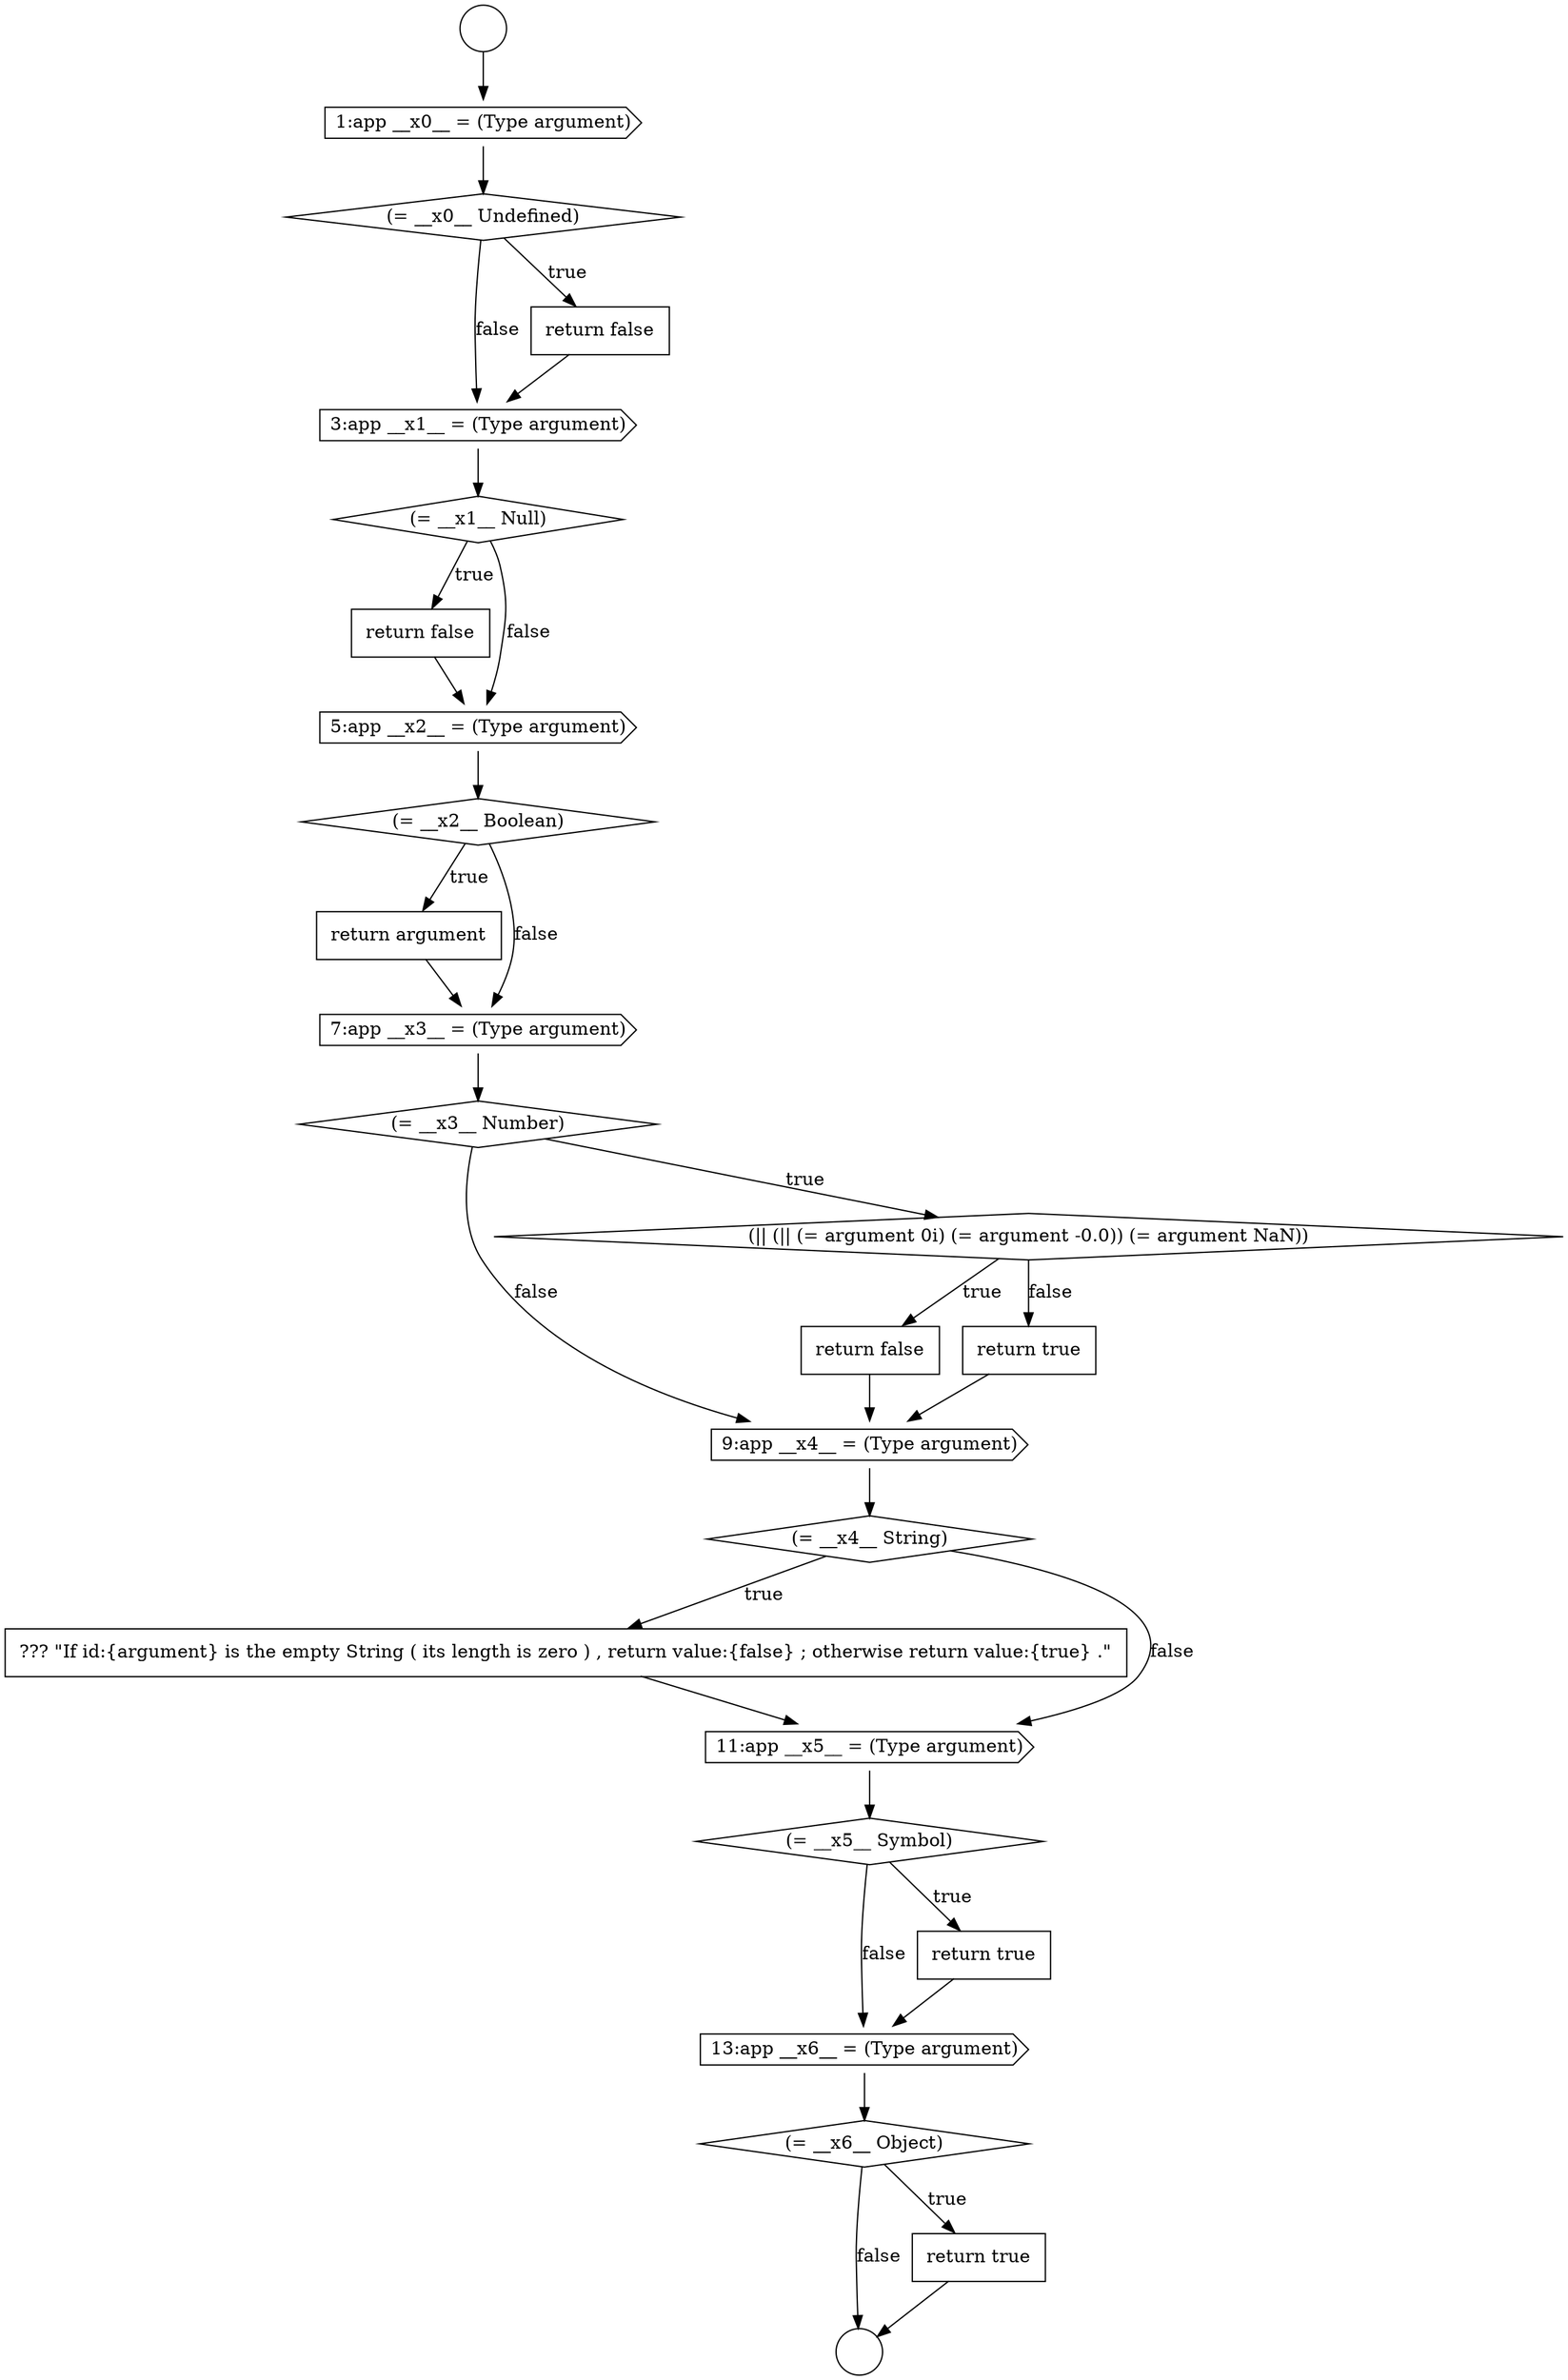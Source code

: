 digraph {
  node20124 [shape=none, margin=0, label=<<font color="black">
    <table border="0" cellborder="1" cellspacing="0" cellpadding="10">
      <tr><td align="left">return argument</td></tr>
    </table>
  </font>> color="black" fillcolor="white" style=filled]
  node20136 [shape=cds, label=<<font color="black">13:app __x6__ = (Type argument)</font>> color="black" fillcolor="white" style=filled]
  node20117 [shape=diamond, label=<<font color="black">(= __x0__ Undefined)</font>> color="black" fillcolor="white" style=filled]
  node20134 [shape=diamond, label=<<font color="black">(= __x5__ Symbol)</font>> color="black" fillcolor="white" style=filled]
  node20130 [shape=cds, label=<<font color="black">9:app __x4__ = (Type argument)</font>> color="black" fillcolor="white" style=filled]
  node20121 [shape=none, margin=0, label=<<font color="black">
    <table border="0" cellborder="1" cellspacing="0" cellpadding="10">
      <tr><td align="left">return false</td></tr>
    </table>
  </font>> color="black" fillcolor="white" style=filled]
  node20119 [shape=cds, label=<<font color="black">3:app __x1__ = (Type argument)</font>> color="black" fillcolor="white" style=filled]
  node20122 [shape=cds, label=<<font color="black">5:app __x2__ = (Type argument)</font>> color="black" fillcolor="white" style=filled]
  node20132 [shape=none, margin=0, label=<<font color="black">
    <table border="0" cellborder="1" cellspacing="0" cellpadding="10">
      <tr><td align="left">??? &quot;If id:{argument} is the empty String ( its length is zero ) , return value:{false} ; otherwise return value:{true} .&quot;</td></tr>
    </table>
  </font>> color="black" fillcolor="white" style=filled]
  node20123 [shape=diamond, label=<<font color="black">(= __x2__ Boolean)</font>> color="black" fillcolor="white" style=filled]
  node20114 [shape=circle label=" " color="black" fillcolor="white" style=filled]
  node20128 [shape=none, margin=0, label=<<font color="black">
    <table border="0" cellborder="1" cellspacing="0" cellpadding="10">
      <tr><td align="left">return false</td></tr>
    </table>
  </font>> color="black" fillcolor="white" style=filled]
  node20133 [shape=cds, label=<<font color="black">11:app __x5__ = (Type argument)</font>> color="black" fillcolor="white" style=filled]
  node20116 [shape=cds, label=<<font color="black">1:app __x0__ = (Type argument)</font>> color="black" fillcolor="white" style=filled]
  node20129 [shape=none, margin=0, label=<<font color="black">
    <table border="0" cellborder="1" cellspacing="0" cellpadding="10">
      <tr><td align="left">return true</td></tr>
    </table>
  </font>> color="black" fillcolor="white" style=filled]
  node20125 [shape=cds, label=<<font color="black">7:app __x3__ = (Type argument)</font>> color="black" fillcolor="white" style=filled]
  node20120 [shape=diamond, label=<<font color="black">(= __x1__ Null)</font>> color="black" fillcolor="white" style=filled]
  node20115 [shape=circle label=" " color="black" fillcolor="white" style=filled]
  node20137 [shape=diamond, label=<<font color="black">(= __x6__ Object)</font>> color="black" fillcolor="white" style=filled]
  node20126 [shape=diamond, label=<<font color="black">(= __x3__ Number)</font>> color="black" fillcolor="white" style=filled]
  node20135 [shape=none, margin=0, label=<<font color="black">
    <table border="0" cellborder="1" cellspacing="0" cellpadding="10">
      <tr><td align="left">return true</td></tr>
    </table>
  </font>> color="black" fillcolor="white" style=filled]
  node20131 [shape=diamond, label=<<font color="black">(= __x4__ String)</font>> color="black" fillcolor="white" style=filled]
  node20138 [shape=none, margin=0, label=<<font color="black">
    <table border="0" cellborder="1" cellspacing="0" cellpadding="10">
      <tr><td align="left">return true</td></tr>
    </table>
  </font>> color="black" fillcolor="white" style=filled]
  node20127 [shape=diamond, label=<<font color="black">(|| (|| (= argument 0i) (= argument -0.0)) (= argument NaN))</font>> color="black" fillcolor="white" style=filled]
  node20118 [shape=none, margin=0, label=<<font color="black">
    <table border="0" cellborder="1" cellspacing="0" cellpadding="10">
      <tr><td align="left">return false</td></tr>
    </table>
  </font>> color="black" fillcolor="white" style=filled]
  node20116 -> node20117 [ color="black"]
  node20131 -> node20132 [label=<<font color="black">true</font>> color="black"]
  node20131 -> node20133 [label=<<font color="black">false</font>> color="black"]
  node20128 -> node20130 [ color="black"]
  node20123 -> node20124 [label=<<font color="black">true</font>> color="black"]
  node20123 -> node20125 [label=<<font color="black">false</font>> color="black"]
  node20117 -> node20118 [label=<<font color="black">true</font>> color="black"]
  node20117 -> node20119 [label=<<font color="black">false</font>> color="black"]
  node20138 -> node20115 [ color="black"]
  node20124 -> node20125 [ color="black"]
  node20129 -> node20130 [ color="black"]
  node20130 -> node20131 [ color="black"]
  node20133 -> node20134 [ color="black"]
  node20134 -> node20135 [label=<<font color="black">true</font>> color="black"]
  node20134 -> node20136 [label=<<font color="black">false</font>> color="black"]
  node20127 -> node20128 [label=<<font color="black">true</font>> color="black"]
  node20127 -> node20129 [label=<<font color="black">false</font>> color="black"]
  node20137 -> node20138 [label=<<font color="black">true</font>> color="black"]
  node20137 -> node20115 [label=<<font color="black">false</font>> color="black"]
  node20132 -> node20133 [ color="black"]
  node20120 -> node20121 [label=<<font color="black">true</font>> color="black"]
  node20120 -> node20122 [label=<<font color="black">false</font>> color="black"]
  node20135 -> node20136 [ color="black"]
  node20125 -> node20126 [ color="black"]
  node20136 -> node20137 [ color="black"]
  node20114 -> node20116 [ color="black"]
  node20122 -> node20123 [ color="black"]
  node20119 -> node20120 [ color="black"]
  node20121 -> node20122 [ color="black"]
  node20118 -> node20119 [ color="black"]
  node20126 -> node20127 [label=<<font color="black">true</font>> color="black"]
  node20126 -> node20130 [label=<<font color="black">false</font>> color="black"]
}
